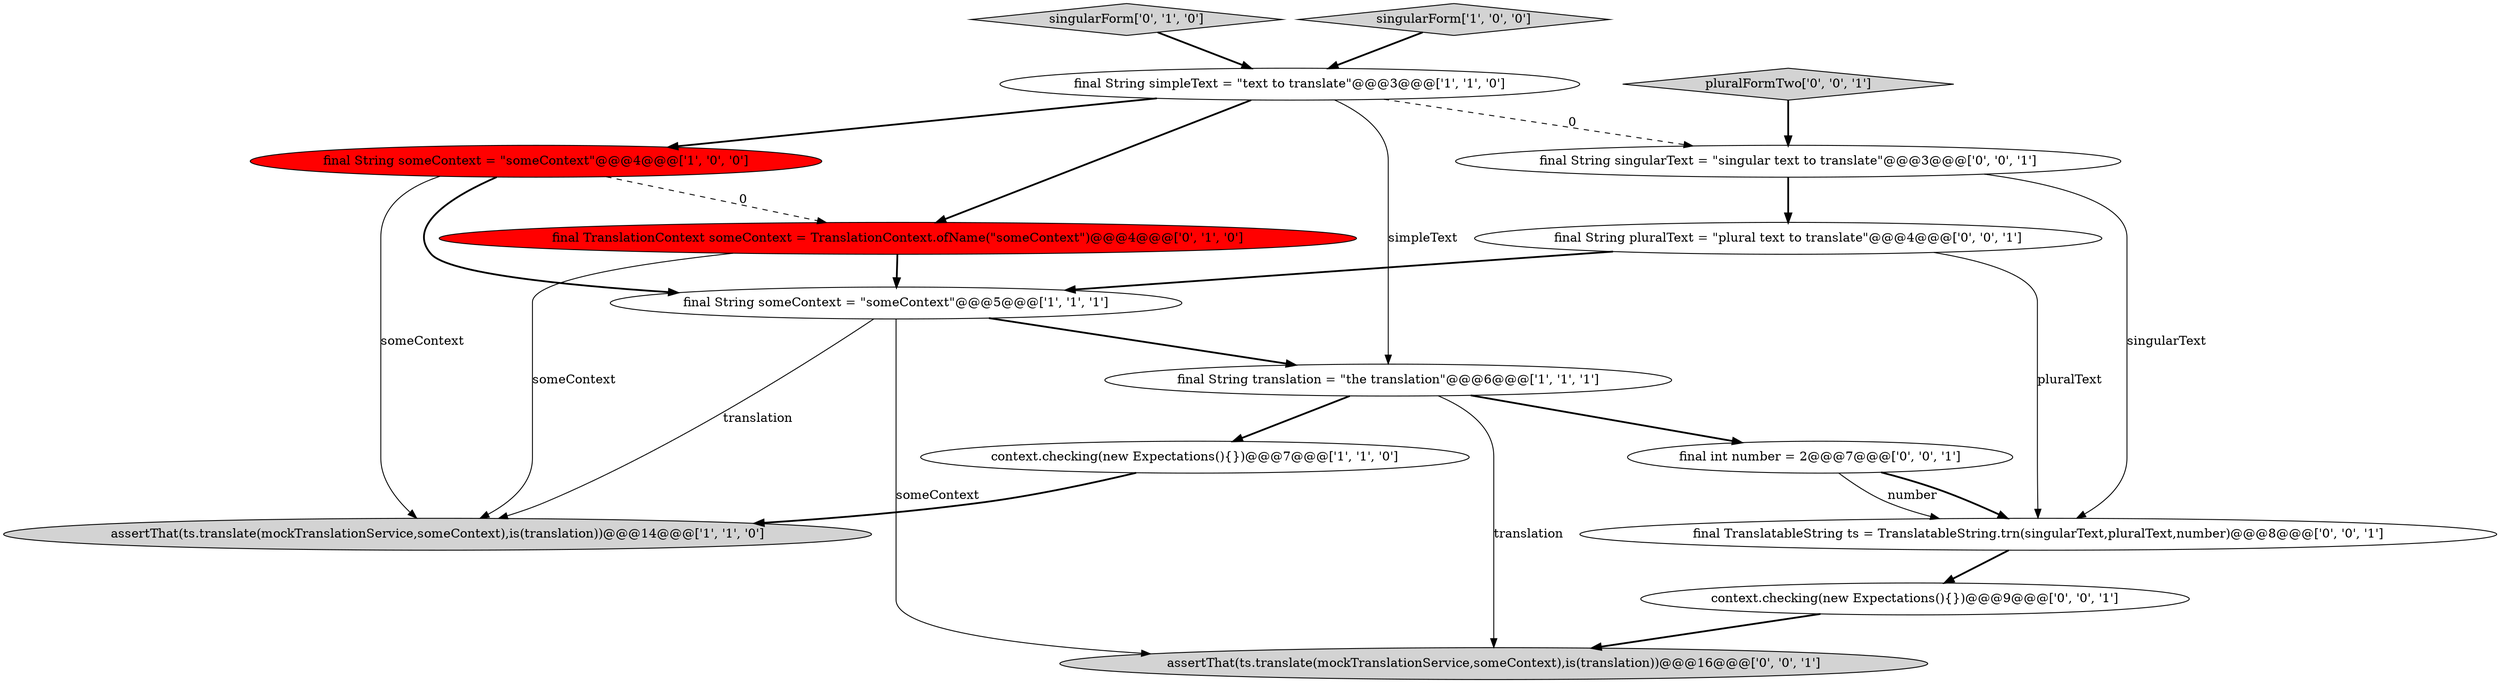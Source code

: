 digraph {
12 [style = filled, label = "context.checking(new Expectations(){})@@@9@@@['0', '0', '1']", fillcolor = white, shape = ellipse image = "AAA0AAABBB3BBB"];
0 [style = filled, label = "context.checking(new Expectations(){})@@@7@@@['1', '1', '0']", fillcolor = white, shape = ellipse image = "AAA0AAABBB1BBB"];
11 [style = filled, label = "final TranslatableString ts = TranslatableString.trn(singularText,pluralText,number)@@@8@@@['0', '0', '1']", fillcolor = white, shape = ellipse image = "AAA0AAABBB3BBB"];
13 [style = filled, label = "assertThat(ts.translate(mockTranslationService,someContext),is(translation))@@@16@@@['0', '0', '1']", fillcolor = lightgray, shape = ellipse image = "AAA0AAABBB3BBB"];
10 [style = filled, label = "final int number = 2@@@7@@@['0', '0', '1']", fillcolor = white, shape = ellipse image = "AAA0AAABBB3BBB"];
7 [style = filled, label = "singularForm['0', '1', '0']", fillcolor = lightgray, shape = diamond image = "AAA0AAABBB2BBB"];
9 [style = filled, label = "final String pluralText = \"plural text to translate\"@@@4@@@['0', '0', '1']", fillcolor = white, shape = ellipse image = "AAA0AAABBB3BBB"];
8 [style = filled, label = "final TranslationContext someContext = TranslationContext.ofName(\"someContext\")@@@4@@@['0', '1', '0']", fillcolor = red, shape = ellipse image = "AAA1AAABBB2BBB"];
3 [style = filled, label = "final String someContext = \"someContext\"@@@5@@@['1', '1', '1']", fillcolor = white, shape = ellipse image = "AAA0AAABBB1BBB"];
4 [style = filled, label = "singularForm['1', '0', '0']", fillcolor = lightgray, shape = diamond image = "AAA0AAABBB1BBB"];
5 [style = filled, label = "final String someContext = \"someContext\"@@@4@@@['1', '0', '0']", fillcolor = red, shape = ellipse image = "AAA1AAABBB1BBB"];
14 [style = filled, label = "pluralFormTwo['0', '0', '1']", fillcolor = lightgray, shape = diamond image = "AAA0AAABBB3BBB"];
15 [style = filled, label = "final String singularText = \"singular text to translate\"@@@3@@@['0', '0', '1']", fillcolor = white, shape = ellipse image = "AAA0AAABBB3BBB"];
2 [style = filled, label = "final String simpleText = \"text to translate\"@@@3@@@['1', '1', '0']", fillcolor = white, shape = ellipse image = "AAA0AAABBB1BBB"];
1 [style = filled, label = "final String translation = \"the translation\"@@@6@@@['1', '1', '1']", fillcolor = white, shape = ellipse image = "AAA0AAABBB1BBB"];
6 [style = filled, label = "assertThat(ts.translate(mockTranslationService,someContext),is(translation))@@@14@@@['1', '1', '0']", fillcolor = lightgray, shape = ellipse image = "AAA0AAABBB1BBB"];
5->3 [style = bold, label=""];
3->1 [style = bold, label=""];
1->13 [style = solid, label="translation"];
0->6 [style = bold, label=""];
10->11 [style = solid, label="number"];
8->3 [style = bold, label=""];
11->12 [style = bold, label=""];
1->0 [style = bold, label=""];
4->2 [style = bold, label=""];
2->1 [style = solid, label="simpleText"];
5->6 [style = solid, label="someContext"];
3->6 [style = solid, label="translation"];
2->15 [style = dashed, label="0"];
12->13 [style = bold, label=""];
9->11 [style = solid, label="pluralText"];
15->9 [style = bold, label=""];
7->2 [style = bold, label=""];
15->11 [style = solid, label="singularText"];
3->13 [style = solid, label="someContext"];
5->8 [style = dashed, label="0"];
9->3 [style = bold, label=""];
14->15 [style = bold, label=""];
8->6 [style = solid, label="someContext"];
1->10 [style = bold, label=""];
2->8 [style = bold, label=""];
2->5 [style = bold, label=""];
10->11 [style = bold, label=""];
}
